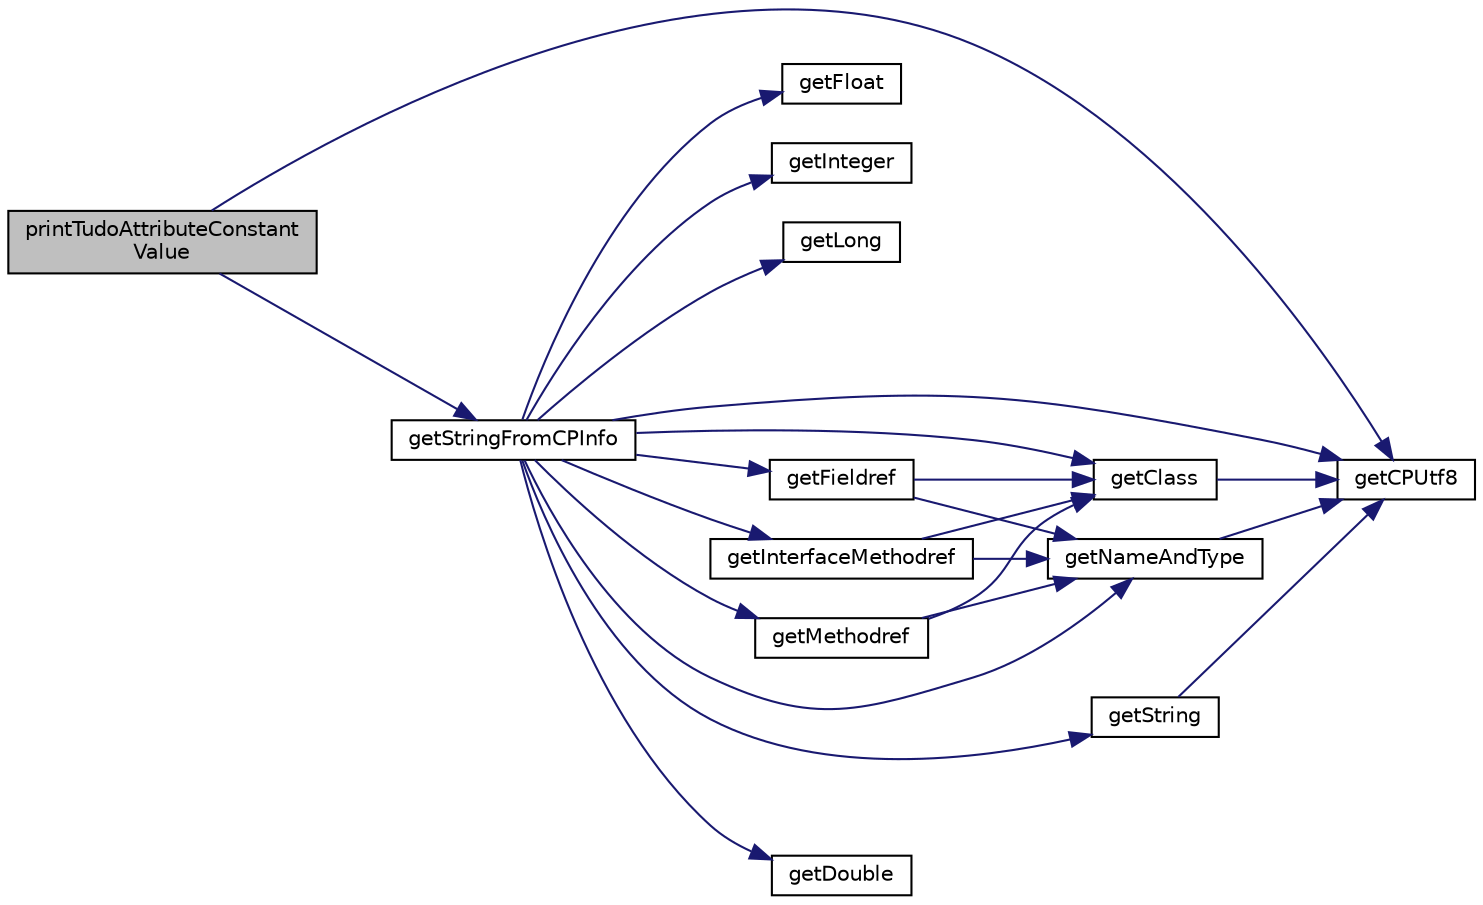 digraph "printTudoAttributeConstantValue"
{
 // LATEX_PDF_SIZE
  edge [fontname="Helvetica",fontsize="10",labelfontname="Helvetica",labelfontsize="10"];
  node [fontname="Helvetica",fontsize="10",shape=record];
  rankdir="LR";
  Node1 [label="printTudoAttributeConstant\lValue",height=0.2,width=0.4,color="black", fillcolor="grey75", style="filled", fontcolor="black",tooltip=" "];
  Node1 -> Node2 [color="midnightblue",fontsize="10",style="solid"];
  Node2 [label="getCPUtf8",height=0.2,width=0.4,color="black", fillcolor="white", style="filled",URL="$_constant_pool_info_8cpp.html#a5e9d056ada05e799dca7e544a7878f94",tooltip=" "];
  Node1 -> Node3 [color="midnightblue",fontsize="10",style="solid"];
  Node3 [label="getStringFromCPInfo",height=0.2,width=0.4,color="black", fillcolor="white", style="filled",URL="$_constant_pool_info_8cpp.html#afe1697068c0f2f8b2c45ae37899e874c",tooltip=" "];
  Node3 -> Node4 [color="midnightblue",fontsize="10",style="solid"];
  Node4 [label="getClass",height=0.2,width=0.4,color="black", fillcolor="white", style="filled",URL="$_constant_pool_info_8cpp.html#abf3ac3c335453aeeaef5215f929ca198",tooltip=" "];
  Node4 -> Node2 [color="midnightblue",fontsize="10",style="solid"];
  Node3 -> Node2 [color="midnightblue",fontsize="10",style="solid"];
  Node3 -> Node5 [color="midnightblue",fontsize="10",style="solid"];
  Node5 [label="getDouble",height=0.2,width=0.4,color="black", fillcolor="white", style="filled",URL="$_constant_pool_info_8cpp.html#a7c2c013a83861a4863262f5662805cde",tooltip=" "];
  Node3 -> Node6 [color="midnightblue",fontsize="10",style="solid"];
  Node6 [label="getFieldref",height=0.2,width=0.4,color="black", fillcolor="white", style="filled",URL="$_constant_pool_info_8cpp.html#aa11fd5cae250b13659b5bc7896666470",tooltip=" "];
  Node6 -> Node4 [color="midnightblue",fontsize="10",style="solid"];
  Node6 -> Node7 [color="midnightblue",fontsize="10",style="solid"];
  Node7 [label="getNameAndType",height=0.2,width=0.4,color="black", fillcolor="white", style="filled",URL="$_constant_pool_info_8cpp.html#a17eba7eed349812217e563f49ea1ce31",tooltip=" "];
  Node7 -> Node2 [color="midnightblue",fontsize="10",style="solid"];
  Node3 -> Node8 [color="midnightblue",fontsize="10",style="solid"];
  Node8 [label="getFloat",height=0.2,width=0.4,color="black", fillcolor="white", style="filled",URL="$_constant_pool_info_8cpp.html#a4c191de500bacf8bcbf78fecaaff5c9c",tooltip=" "];
  Node3 -> Node9 [color="midnightblue",fontsize="10",style="solid"];
  Node9 [label="getInteger",height=0.2,width=0.4,color="black", fillcolor="white", style="filled",URL="$_constant_pool_info_8cpp.html#ad170cd1f7d25904c16944ac727b0a3df",tooltip=" "];
  Node3 -> Node10 [color="midnightblue",fontsize="10",style="solid"];
  Node10 [label="getInterfaceMethodref",height=0.2,width=0.4,color="black", fillcolor="white", style="filled",URL="$_constant_pool_info_8cpp.html#ac1af9208eec2a80387bfc0df984658c4",tooltip=" "];
  Node10 -> Node4 [color="midnightblue",fontsize="10",style="solid"];
  Node10 -> Node7 [color="midnightblue",fontsize="10",style="solid"];
  Node3 -> Node11 [color="midnightblue",fontsize="10",style="solid"];
  Node11 [label="getLong",height=0.2,width=0.4,color="black", fillcolor="white", style="filled",URL="$_constant_pool_info_8cpp.html#ae9e5dbc5679d30d4ed4627e5f97f5580",tooltip=" "];
  Node3 -> Node12 [color="midnightblue",fontsize="10",style="solid"];
  Node12 [label="getMethodref",height=0.2,width=0.4,color="black", fillcolor="white", style="filled",URL="$_constant_pool_info_8cpp.html#ab1000528a22b627ac08ba4f02a28307a",tooltip=" "];
  Node12 -> Node4 [color="midnightblue",fontsize="10",style="solid"];
  Node12 -> Node7 [color="midnightblue",fontsize="10",style="solid"];
  Node3 -> Node7 [color="midnightblue",fontsize="10",style="solid"];
  Node3 -> Node13 [color="midnightblue",fontsize="10",style="solid"];
  Node13 [label="getString",height=0.2,width=0.4,color="black", fillcolor="white", style="filled",URL="$_constant_pool_info_8cpp.html#a225c1b5cec4bb5cf3f07f9864b9d0431",tooltip=" "];
  Node13 -> Node2 [color="midnightblue",fontsize="10",style="solid"];
}
